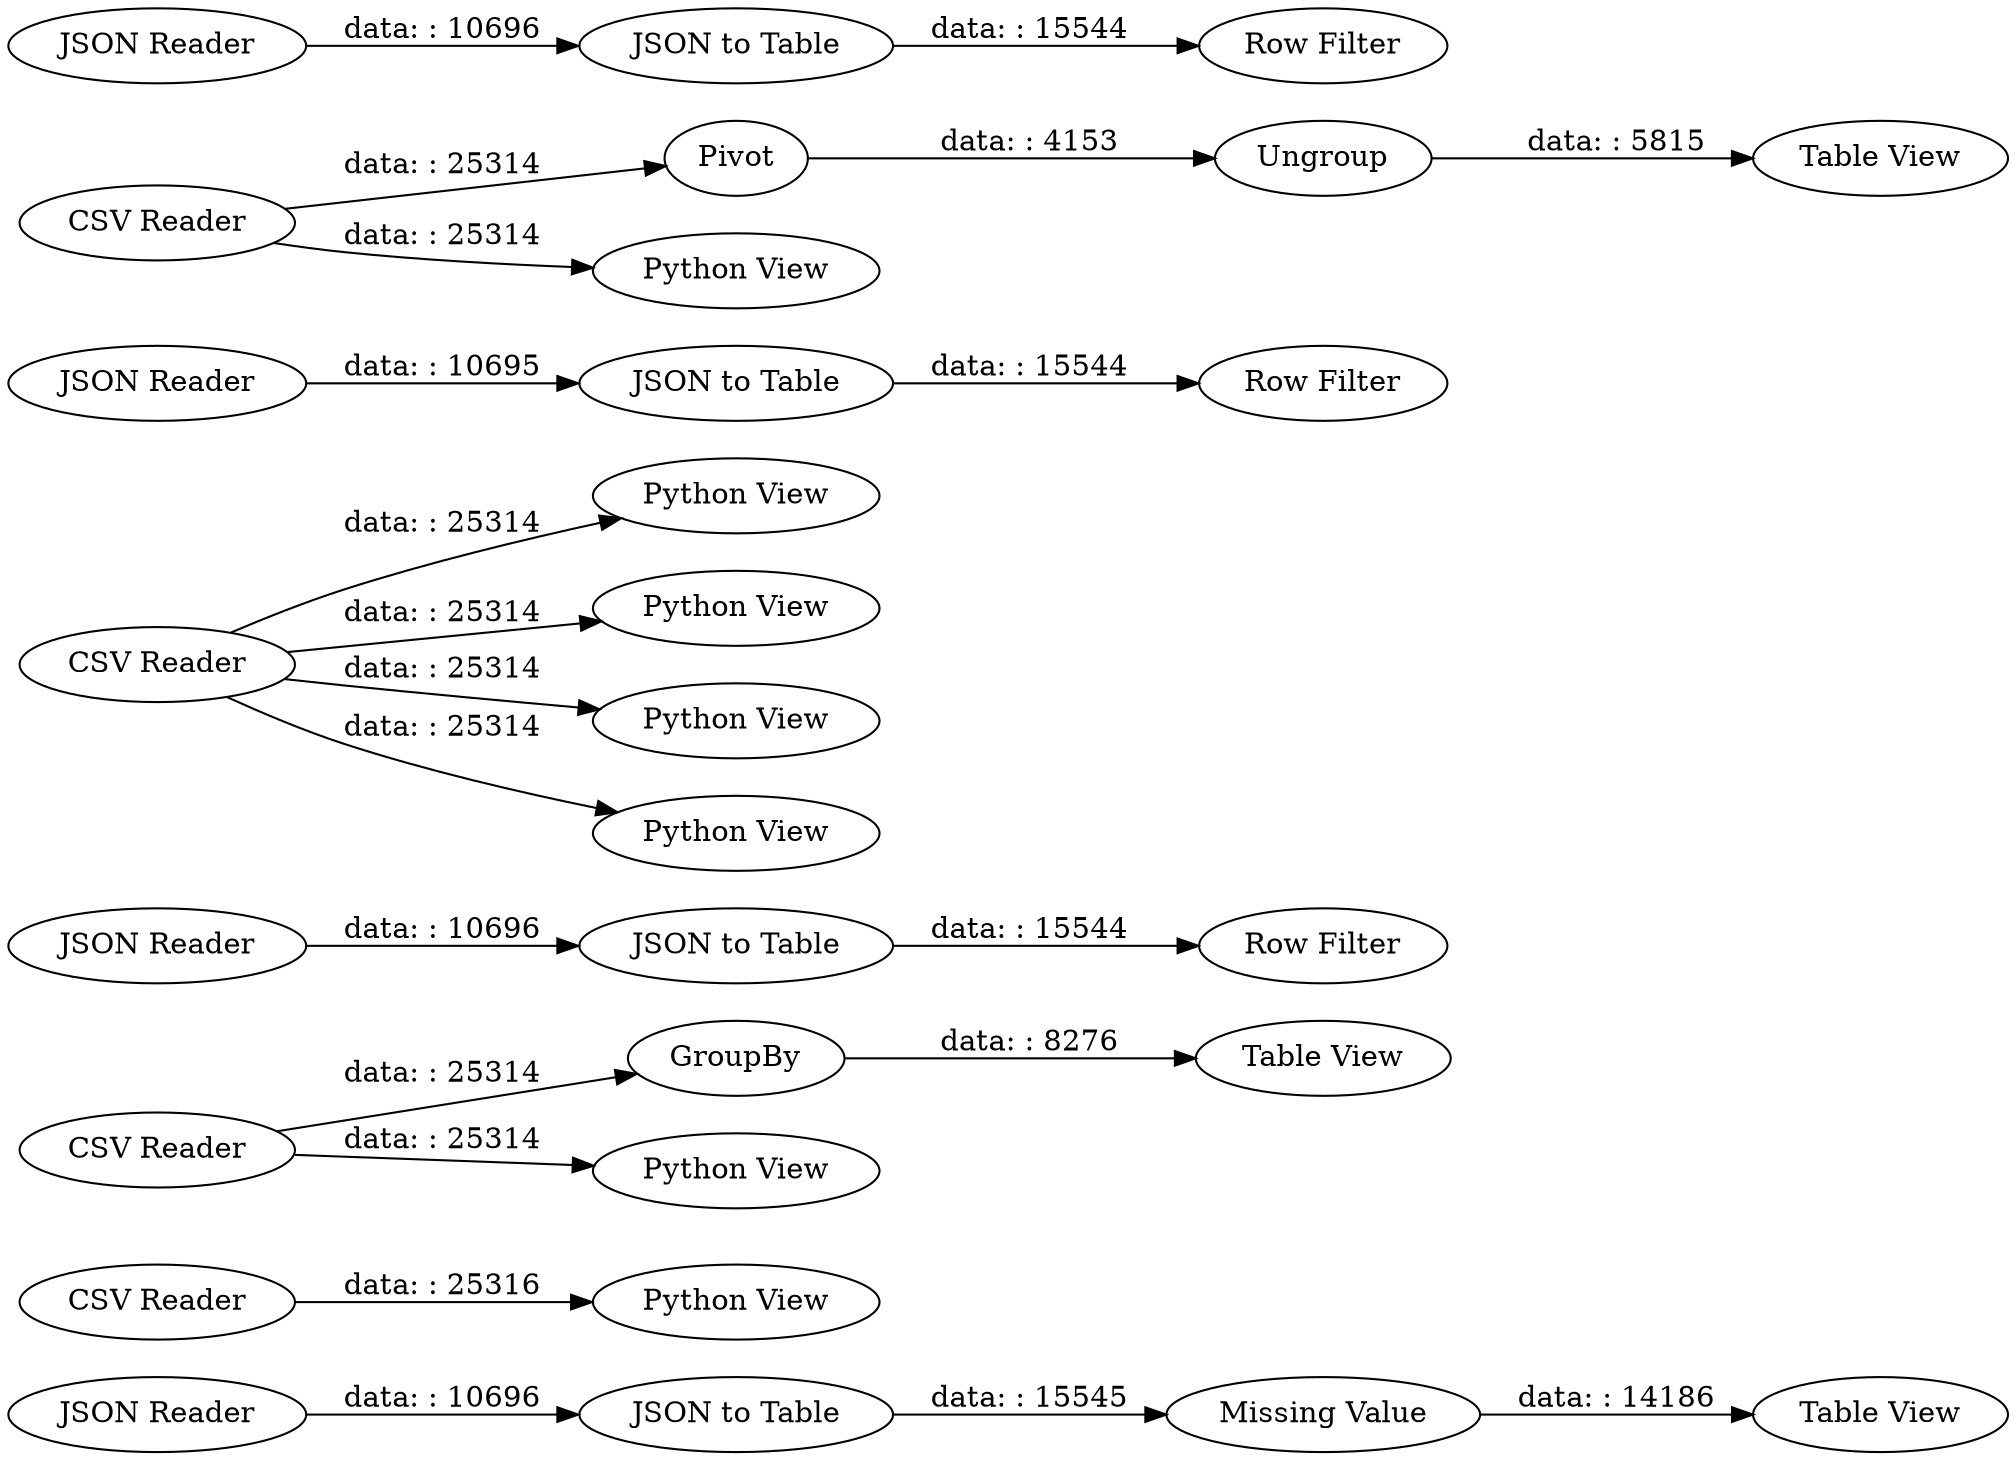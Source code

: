 digraph {
	"-5457118226697612396_39" [label="Table View"]
	"-5457118226697612396_14" [label="Python View"]
	"-5457118226697612396_22" [label=GroupBy]
	"-5457118226697612396_27" [label="Table View"]
	"-5457118226697612396_37" [label="JSON Reader"]
	"-5457118226697612396_48" [label="JSON to Table"]
	"-5457118226697612396_18" [label="Python View"]
	"-5457118226697612396_36" [label="Missing Value"]
	"-5457118226697612396_16" [label="Python View"]
	"-5457118226697612396_43" [label="JSON Reader"]
	"-5457118226697612396_5" [label="Python View"]
	"-5457118226697612396_47" [label="JSON Reader"]
	"-5457118226697612396_7" [label="Python View"]
	"-5457118226697612396_38" [label="JSON to Table"]
	"-5457118226697612396_30" [label=Ungroup]
	"-5457118226697612396_28" [label="Table View"]
	"-5457118226697612396_42" [label="Row Filter"]
	"-5457118226697612396_41" [label="JSON to Table"]
	"-5457118226697612396_17" [label="CSV Reader"]
	"-5457118226697612396_29" [label=Pivot]
	"-5457118226697612396_44" [label="JSON to Table"]
	"-5457118226697612396_23" [label="Python View"]
	"-5457118226697612396_19" [label="CSV Reader"]
	"-5457118226697612396_40" [label="JSON Reader"]
	"-5457118226697612396_15" [label="CSV Reader"]
	"-5457118226697612396_6" [label="CSV Reader"]
	"-5457118226697612396_46" [label="Row Filter"]
	"-5457118226697612396_45" [label="Row Filter"]
	"-5457118226697612396_20" [label="Python View"]
	"-5457118226697612396_15" -> "-5457118226697612396_14" [label="data: : 25316"]
	"-5457118226697612396_6" -> "-5457118226697612396_16" [label="data: : 25314"]
	"-5457118226697612396_36" -> "-5457118226697612396_39" [label="data: : 14186"]
	"-5457118226697612396_19" -> "-5457118226697612396_29" [label="data: : 25314"]
	"-5457118226697612396_17" -> "-5457118226697612396_18" [label="data: : 25314"]
	"-5457118226697612396_48" -> "-5457118226697612396_46" [label="data: : 15544"]
	"-5457118226697612396_17" -> "-5457118226697612396_22" [label="data: : 25314"]
	"-5457118226697612396_6" -> "-5457118226697612396_7" [label="data: : 25314"]
	"-5457118226697612396_40" -> "-5457118226697612396_41" [label="data: : 10696"]
	"-5457118226697612396_47" -> "-5457118226697612396_48" [label="data: : 10696"]
	"-5457118226697612396_44" -> "-5457118226697612396_45" [label="data: : 15544"]
	"-5457118226697612396_41" -> "-5457118226697612396_42" [label="data: : 15544"]
	"-5457118226697612396_43" -> "-5457118226697612396_44" [label="data: : 10695"]
	"-5457118226697612396_6" -> "-5457118226697612396_5" [label="data: : 25314"]
	"-5457118226697612396_30" -> "-5457118226697612396_28" [label="data: : 5815"]
	"-5457118226697612396_37" -> "-5457118226697612396_38" [label="data: : 10696"]
	"-5457118226697612396_19" -> "-5457118226697612396_20" [label="data: : 25314"]
	"-5457118226697612396_29" -> "-5457118226697612396_30" [label="data: : 4153"]
	"-5457118226697612396_6" -> "-5457118226697612396_23" [label="data: : 25314"]
	"-5457118226697612396_38" -> "-5457118226697612396_36" [label="data: : 15545"]
	"-5457118226697612396_22" -> "-5457118226697612396_27" [label="data: : 8276"]
	rankdir=LR
}
